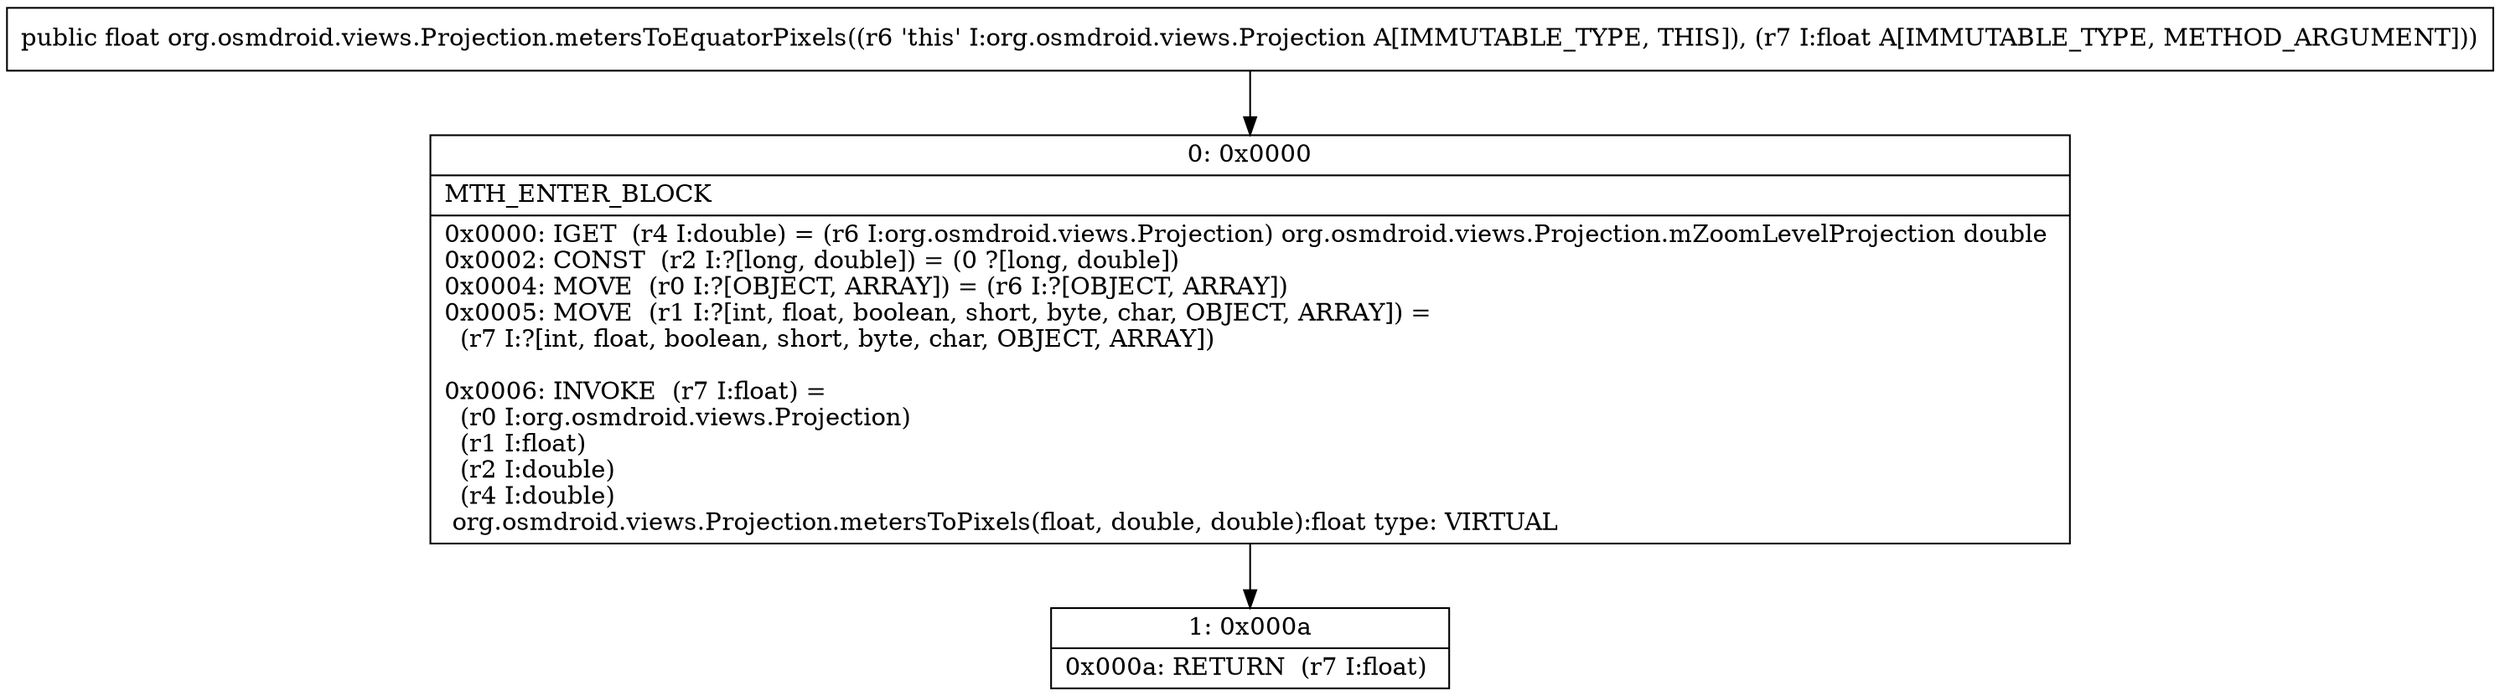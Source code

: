 digraph "CFG fororg.osmdroid.views.Projection.metersToEquatorPixels(F)F" {
Node_0 [shape=record,label="{0\:\ 0x0000|MTH_ENTER_BLOCK\l|0x0000: IGET  (r4 I:double) = (r6 I:org.osmdroid.views.Projection) org.osmdroid.views.Projection.mZoomLevelProjection double \l0x0002: CONST  (r2 I:?[long, double]) = (0 ?[long, double]) \l0x0004: MOVE  (r0 I:?[OBJECT, ARRAY]) = (r6 I:?[OBJECT, ARRAY]) \l0x0005: MOVE  (r1 I:?[int, float, boolean, short, byte, char, OBJECT, ARRAY]) = \l  (r7 I:?[int, float, boolean, short, byte, char, OBJECT, ARRAY])\l \l0x0006: INVOKE  (r7 I:float) = \l  (r0 I:org.osmdroid.views.Projection)\l  (r1 I:float)\l  (r2 I:double)\l  (r4 I:double)\l org.osmdroid.views.Projection.metersToPixels(float, double, double):float type: VIRTUAL \l}"];
Node_1 [shape=record,label="{1\:\ 0x000a|0x000a: RETURN  (r7 I:float) \l}"];
MethodNode[shape=record,label="{public float org.osmdroid.views.Projection.metersToEquatorPixels((r6 'this' I:org.osmdroid.views.Projection A[IMMUTABLE_TYPE, THIS]), (r7 I:float A[IMMUTABLE_TYPE, METHOD_ARGUMENT])) }"];
MethodNode -> Node_0;
Node_0 -> Node_1;
}

